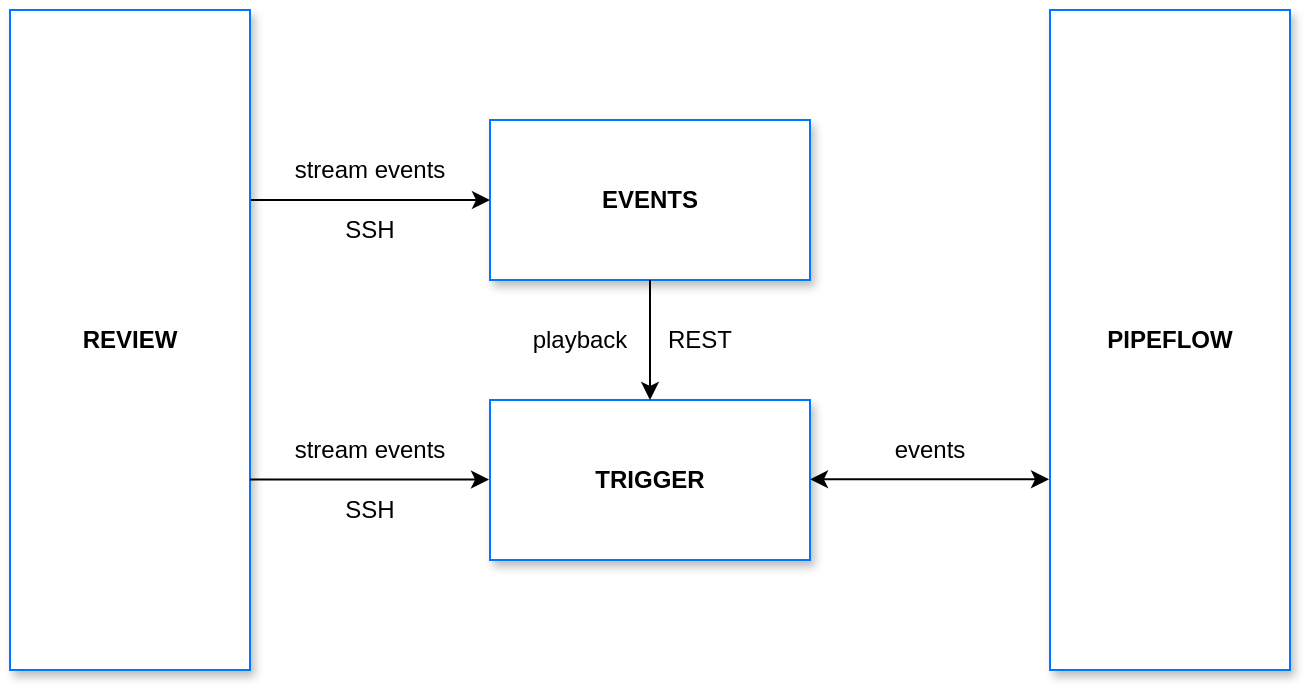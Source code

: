 <mxfile>
    <diagram id="-qIjRrIg6Dr7SmR-QBK6" name="Page-1">
        <mxGraphModel dx="924" dy="599" grid="1" gridSize="10" guides="1" tooltips="1" connect="1" arrows="1" fold="1" page="1" pageScale="1" pageWidth="850" pageHeight="1100" math="0" shadow="0">
            <root>
                <mxCell id="0"/>
                <mxCell id="1" parent="0"/>
                <mxCell id="2" value="&lt;b&gt;REVIEW&lt;/b&gt;" style="rounded=0;whiteSpace=wrap;html=1;strokeColor=#0077FF;shadow=1;" vertex="1" parent="1">
                    <mxGeometry x="80" y="240" width="120" height="330" as="geometry"/>
                </mxCell>
                <mxCell id="3" value="&lt;b&gt;EVENTS&lt;/b&gt;" style="rounded=0;whiteSpace=wrap;html=1;strokeColor=#0077FF;shadow=1;" vertex="1" parent="1">
                    <mxGeometry x="320" y="295" width="160" height="80" as="geometry"/>
                </mxCell>
                <mxCell id="7" value="&lt;b&gt;TRIGGER&lt;/b&gt;" style="rounded=0;whiteSpace=wrap;html=1;strokeColor=#0077FF;shadow=1;" vertex="1" parent="1">
                    <mxGeometry x="320" y="435" width="160" height="80" as="geometry"/>
                </mxCell>
                <mxCell id="8" value="&lt;b&gt;PIPEFLOW&lt;/b&gt;" style="rounded=0;whiteSpace=wrap;html=1;strokeColor=#0077FF;shadow=1;" vertex="1" parent="1">
                    <mxGeometry x="600" y="240" width="120" height="330" as="geometry"/>
                </mxCell>
                <mxCell id="9" value="" style="endArrow=classic;html=1;entryX=0;entryY=0.5;entryDx=0;entryDy=0;exitX=1.004;exitY=0.288;exitDx=0;exitDy=0;exitPerimeter=0;" edge="1" parent="1" source="2" target="3">
                    <mxGeometry width="50" height="50" relative="1" as="geometry">
                        <mxPoint x="280" y="530" as="sourcePoint"/>
                        <mxPoint x="330" y="480" as="targetPoint"/>
                    </mxGeometry>
                </mxCell>
                <mxCell id="10" value="" style="endArrow=classic;html=1;entryX=0;entryY=0.5;entryDx=0;entryDy=0;exitX=1.004;exitY=0.288;exitDx=0;exitDy=0;exitPerimeter=0;" edge="1" parent="1">
                    <mxGeometry width="50" height="50" relative="1" as="geometry">
                        <mxPoint x="200.0" y="474.79" as="sourcePoint"/>
                        <mxPoint x="319.52" y="474.75" as="targetPoint"/>
                    </mxGeometry>
                </mxCell>
                <mxCell id="11" value="" style="endArrow=classic;html=1;entryX=0;entryY=0.5;entryDx=0;entryDy=0;exitX=1.004;exitY=0.288;exitDx=0;exitDy=0;exitPerimeter=0;startArrow=classic;startFill=1;" edge="1" parent="1">
                    <mxGeometry width="50" height="50" relative="1" as="geometry">
                        <mxPoint x="480" y="474.67" as="sourcePoint"/>
                        <mxPoint x="599.52" y="474.63" as="targetPoint"/>
                    </mxGeometry>
                </mxCell>
                <mxCell id="12" value="stream events" style="text;html=1;strokeColor=none;fillColor=none;align=center;verticalAlign=middle;whiteSpace=wrap;rounded=0;shadow=1;" vertex="1" parent="1">
                    <mxGeometry x="210" y="310" width="100" height="20" as="geometry"/>
                </mxCell>
                <mxCell id="13" value="SSH" style="text;html=1;strokeColor=none;fillColor=none;align=center;verticalAlign=middle;whiteSpace=wrap;rounded=0;shadow=1;" vertex="1" parent="1">
                    <mxGeometry x="210" y="340" width="100" height="20" as="geometry"/>
                </mxCell>
                <mxCell id="14" value="SSH" style="text;html=1;strokeColor=none;fillColor=none;align=center;verticalAlign=middle;whiteSpace=wrap;rounded=0;shadow=1;" vertex="1" parent="1">
                    <mxGeometry x="210" y="480" width="100" height="20" as="geometry"/>
                </mxCell>
                <mxCell id="15" value="stream events" style="text;html=1;strokeColor=none;fillColor=none;align=center;verticalAlign=middle;whiteSpace=wrap;rounded=0;shadow=1;" vertex="1" parent="1">
                    <mxGeometry x="210" y="450" width="100" height="20" as="geometry"/>
                </mxCell>
                <mxCell id="16" value="playback" style="text;html=1;strokeColor=none;fillColor=none;align=center;verticalAlign=middle;whiteSpace=wrap;rounded=0;shadow=1;" vertex="1" parent="1">
                    <mxGeometry x="340" y="395" width="50" height="20" as="geometry"/>
                </mxCell>
                <mxCell id="17" value="REST" style="text;html=1;strokeColor=none;fillColor=none;align=center;verticalAlign=middle;whiteSpace=wrap;rounded=0;shadow=1;" vertex="1" parent="1">
                    <mxGeometry x="405" y="395" width="40" height="20" as="geometry"/>
                </mxCell>
                <mxCell id="18" value="events" style="text;html=1;strokeColor=none;fillColor=none;align=center;verticalAlign=middle;whiteSpace=wrap;rounded=0;shadow=1;" vertex="1" parent="1">
                    <mxGeometry x="510" y="450" width="60" height="20" as="geometry"/>
                </mxCell>
                <mxCell id="19" value="" style="endArrow=classic;html=1;entryX=0.5;entryY=0;entryDx=0;entryDy=0;exitX=0.5;exitY=1;exitDx=0;exitDy=0;" edge="1" parent="1" source="3" target="7">
                    <mxGeometry width="50" height="50" relative="1" as="geometry">
                        <mxPoint x="340" y="430" as="sourcePoint"/>
                        <mxPoint x="390" y="380" as="targetPoint"/>
                    </mxGeometry>
                </mxCell>
            </root>
        </mxGraphModel>
    </diagram>
</mxfile>